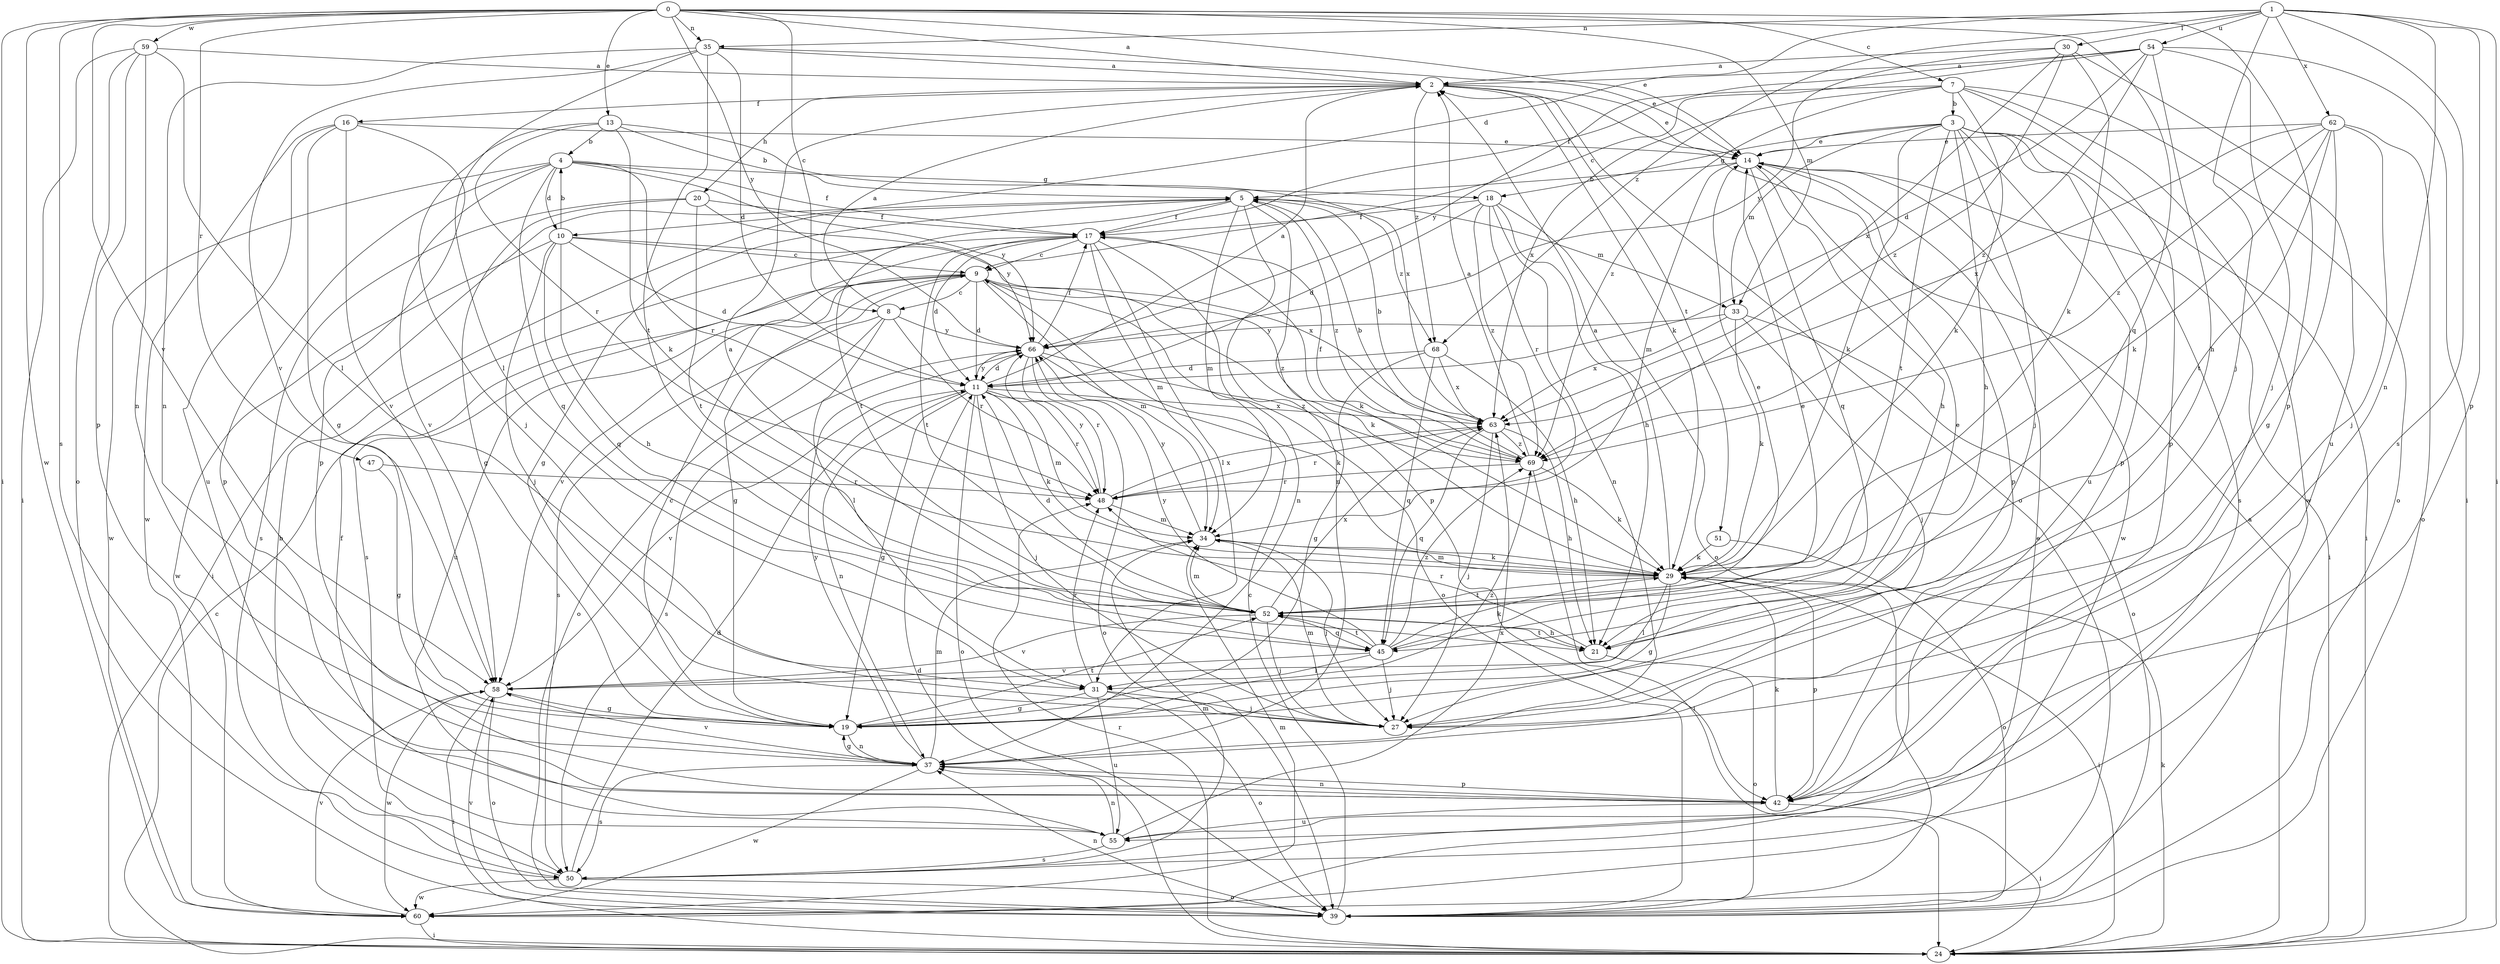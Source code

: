 strict digraph  {
0;
1;
2;
3;
4;
5;
7;
8;
9;
10;
11;
13;
14;
16;
17;
18;
19;
20;
21;
24;
27;
29;
30;
31;
33;
34;
35;
37;
39;
42;
45;
47;
48;
50;
51;
52;
54;
55;
58;
59;
60;
62;
63;
66;
68;
69;
0 -> 2  [label=a];
0 -> 7  [label=c];
0 -> 8  [label=c];
0 -> 13  [label=e];
0 -> 14  [label=e];
0 -> 24  [label=i];
0 -> 33  [label=m];
0 -> 35  [label=n];
0 -> 42  [label=p];
0 -> 45  [label=q];
0 -> 47  [label=r];
0 -> 50  [label=s];
0 -> 58  [label=v];
0 -> 59  [label=w];
0 -> 60  [label=w];
0 -> 66  [label=y];
1 -> 10  [label=d];
1 -> 24  [label=i];
1 -> 27  [label=j];
1 -> 30  [label=l];
1 -> 35  [label=n];
1 -> 37  [label=n];
1 -> 42  [label=p];
1 -> 50  [label=s];
1 -> 54  [label=u];
1 -> 62  [label=x];
1 -> 68  [label=z];
2 -> 14  [label=e];
2 -> 16  [label=f];
2 -> 20  [label=h];
2 -> 29  [label=k];
2 -> 39  [label=o];
2 -> 51  [label=t];
2 -> 68  [label=z];
3 -> 14  [label=e];
3 -> 18  [label=g];
3 -> 21  [label=h];
3 -> 24  [label=i];
3 -> 27  [label=j];
3 -> 29  [label=k];
3 -> 33  [label=m];
3 -> 42  [label=p];
3 -> 50  [label=s];
3 -> 52  [label=t];
3 -> 55  [label=u];
4 -> 10  [label=d];
4 -> 17  [label=f];
4 -> 18  [label=g];
4 -> 42  [label=p];
4 -> 45  [label=q];
4 -> 48  [label=r];
4 -> 58  [label=v];
4 -> 60  [label=w];
4 -> 66  [label=y];
5 -> 17  [label=f];
5 -> 19  [label=g];
5 -> 24  [label=i];
5 -> 33  [label=m];
5 -> 34  [label=m];
5 -> 37  [label=n];
5 -> 42  [label=p];
5 -> 52  [label=t];
5 -> 68  [label=z];
5 -> 69  [label=z];
7 -> 3  [label=b];
7 -> 29  [label=k];
7 -> 39  [label=o];
7 -> 42  [label=p];
7 -> 60  [label=w];
7 -> 63  [label=x];
7 -> 66  [label=y];
7 -> 69  [label=z];
8 -> 2  [label=a];
8 -> 31  [label=l];
8 -> 39  [label=o];
8 -> 48  [label=r];
8 -> 50  [label=s];
8 -> 66  [label=y];
9 -> 8  [label=c];
9 -> 11  [label=d];
9 -> 19  [label=g];
9 -> 29  [label=k];
9 -> 34  [label=m];
9 -> 39  [label=o];
9 -> 55  [label=u];
9 -> 58  [label=v];
9 -> 69  [label=z];
10 -> 4  [label=b];
10 -> 9  [label=c];
10 -> 11  [label=d];
10 -> 21  [label=h];
10 -> 27  [label=j];
10 -> 45  [label=q];
10 -> 60  [label=w];
10 -> 63  [label=x];
11 -> 2  [label=a];
11 -> 19  [label=g];
11 -> 27  [label=j];
11 -> 29  [label=k];
11 -> 34  [label=m];
11 -> 37  [label=n];
11 -> 39  [label=o];
11 -> 48  [label=r];
11 -> 58  [label=v];
11 -> 63  [label=x];
11 -> 66  [label=y];
13 -> 4  [label=b];
13 -> 5  [label=b];
13 -> 27  [label=j];
13 -> 29  [label=k];
13 -> 48  [label=r];
13 -> 63  [label=x];
14 -> 5  [label=b];
14 -> 21  [label=h];
14 -> 24  [label=i];
14 -> 34  [label=m];
14 -> 42  [label=p];
14 -> 45  [label=q];
14 -> 60  [label=w];
16 -> 14  [label=e];
16 -> 19  [label=g];
16 -> 42  [label=p];
16 -> 55  [label=u];
16 -> 58  [label=v];
16 -> 60  [label=w];
17 -> 9  [label=c];
17 -> 11  [label=d];
17 -> 29  [label=k];
17 -> 31  [label=l];
17 -> 34  [label=m];
17 -> 37  [label=n];
17 -> 50  [label=s];
17 -> 52  [label=t];
18 -> 11  [label=d];
18 -> 17  [label=f];
18 -> 21  [label=h];
18 -> 37  [label=n];
18 -> 39  [label=o];
18 -> 48  [label=r];
18 -> 69  [label=z];
19 -> 9  [label=c];
19 -> 37  [label=n];
19 -> 52  [label=t];
19 -> 69  [label=z];
20 -> 17  [label=f];
20 -> 19  [label=g];
20 -> 50  [label=s];
20 -> 52  [label=t];
20 -> 66  [label=y];
21 -> 39  [label=o];
21 -> 48  [label=r];
21 -> 52  [label=t];
24 -> 2  [label=a];
24 -> 9  [label=c];
24 -> 11  [label=d];
24 -> 29  [label=k];
24 -> 48  [label=r];
27 -> 34  [label=m];
29 -> 2  [label=a];
29 -> 19  [label=g];
29 -> 24  [label=i];
29 -> 31  [label=l];
29 -> 34  [label=m];
29 -> 42  [label=p];
29 -> 52  [label=t];
30 -> 2  [label=a];
30 -> 29  [label=k];
30 -> 55  [label=u];
30 -> 63  [label=x];
30 -> 66  [label=y];
30 -> 69  [label=z];
31 -> 19  [label=g];
31 -> 27  [label=j];
31 -> 39  [label=o];
31 -> 48  [label=r];
31 -> 55  [label=u];
33 -> 27  [label=j];
33 -> 29  [label=k];
33 -> 39  [label=o];
33 -> 63  [label=x];
33 -> 66  [label=y];
34 -> 27  [label=j];
34 -> 29  [label=k];
34 -> 66  [label=y];
35 -> 2  [label=a];
35 -> 11  [label=d];
35 -> 14  [label=e];
35 -> 31  [label=l];
35 -> 37  [label=n];
35 -> 52  [label=t];
35 -> 58  [label=v];
37 -> 19  [label=g];
37 -> 34  [label=m];
37 -> 42  [label=p];
37 -> 50  [label=s];
37 -> 58  [label=v];
37 -> 60  [label=w];
37 -> 66  [label=y];
39 -> 9  [label=c];
39 -> 37  [label=n];
39 -> 58  [label=v];
42 -> 24  [label=i];
42 -> 29  [label=k];
42 -> 37  [label=n];
42 -> 55  [label=u];
45 -> 14  [label=e];
45 -> 27  [label=j];
45 -> 29  [label=k];
45 -> 31  [label=l];
45 -> 52  [label=t];
45 -> 58  [label=v];
45 -> 66  [label=y];
45 -> 69  [label=z];
47 -> 19  [label=g];
47 -> 48  [label=r];
48 -> 34  [label=m];
48 -> 63  [label=x];
48 -> 66  [label=y];
50 -> 5  [label=b];
50 -> 11  [label=d];
50 -> 34  [label=m];
50 -> 39  [label=o];
50 -> 60  [label=w];
51 -> 29  [label=k];
51 -> 39  [label=o];
52 -> 2  [label=a];
52 -> 11  [label=d];
52 -> 14  [label=e];
52 -> 21  [label=h];
52 -> 27  [label=j];
52 -> 34  [label=m];
52 -> 45  [label=q];
52 -> 58  [label=v];
52 -> 63  [label=x];
54 -> 2  [label=a];
54 -> 9  [label=c];
54 -> 11  [label=d];
54 -> 17  [label=f];
54 -> 21  [label=h];
54 -> 24  [label=i];
54 -> 27  [label=j];
54 -> 69  [label=z];
55 -> 17  [label=f];
55 -> 37  [label=n];
55 -> 50  [label=s];
55 -> 63  [label=x];
58 -> 14  [label=e];
58 -> 19  [label=g];
58 -> 24  [label=i];
58 -> 39  [label=o];
58 -> 60  [label=w];
59 -> 2  [label=a];
59 -> 24  [label=i];
59 -> 31  [label=l];
59 -> 37  [label=n];
59 -> 39  [label=o];
59 -> 42  [label=p];
60 -> 14  [label=e];
60 -> 24  [label=i];
60 -> 34  [label=m];
60 -> 58  [label=v];
62 -> 14  [label=e];
62 -> 19  [label=g];
62 -> 27  [label=j];
62 -> 29  [label=k];
62 -> 39  [label=o];
62 -> 52  [label=t];
62 -> 63  [label=x];
62 -> 69  [label=z];
63 -> 5  [label=b];
63 -> 21  [label=h];
63 -> 27  [label=j];
63 -> 45  [label=q];
63 -> 48  [label=r];
63 -> 69  [label=z];
66 -> 11  [label=d];
66 -> 17  [label=f];
66 -> 29  [label=k];
66 -> 39  [label=o];
66 -> 48  [label=r];
66 -> 50  [label=s];
66 -> 69  [label=z];
68 -> 11  [label=d];
68 -> 19  [label=g];
68 -> 21  [label=h];
68 -> 45  [label=q];
68 -> 63  [label=x];
69 -> 2  [label=a];
69 -> 5  [label=b];
69 -> 17  [label=f];
69 -> 24  [label=i];
69 -> 29  [label=k];
69 -> 48  [label=r];
}
